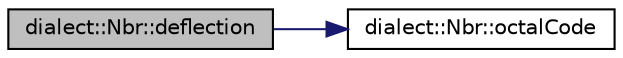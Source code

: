 digraph "dialect::Nbr::deflection"
{
  edge [fontname="Helvetica",fontsize="10",labelfontname="Helvetica",labelfontsize="10"];
  node [fontname="Helvetica",fontsize="10",shape=record];
  rankdir="LR";
  Node2 [label="dialect::Nbr::deflection",height=0.2,width=0.4,color="black", fillcolor="grey75", style="filled", fontcolor="black"];
  Node2 -> Node3 [color="midnightblue",fontsize="10",style="solid",fontname="Helvetica"];
  Node3 [label="dialect::Nbr::octalCode",height=0.2,width=0.4,color="black", fillcolor="white", style="filled",URL="$structdialect_1_1Nbr.html#a9dd351144425884faef0861ec0e5e647"];
}
